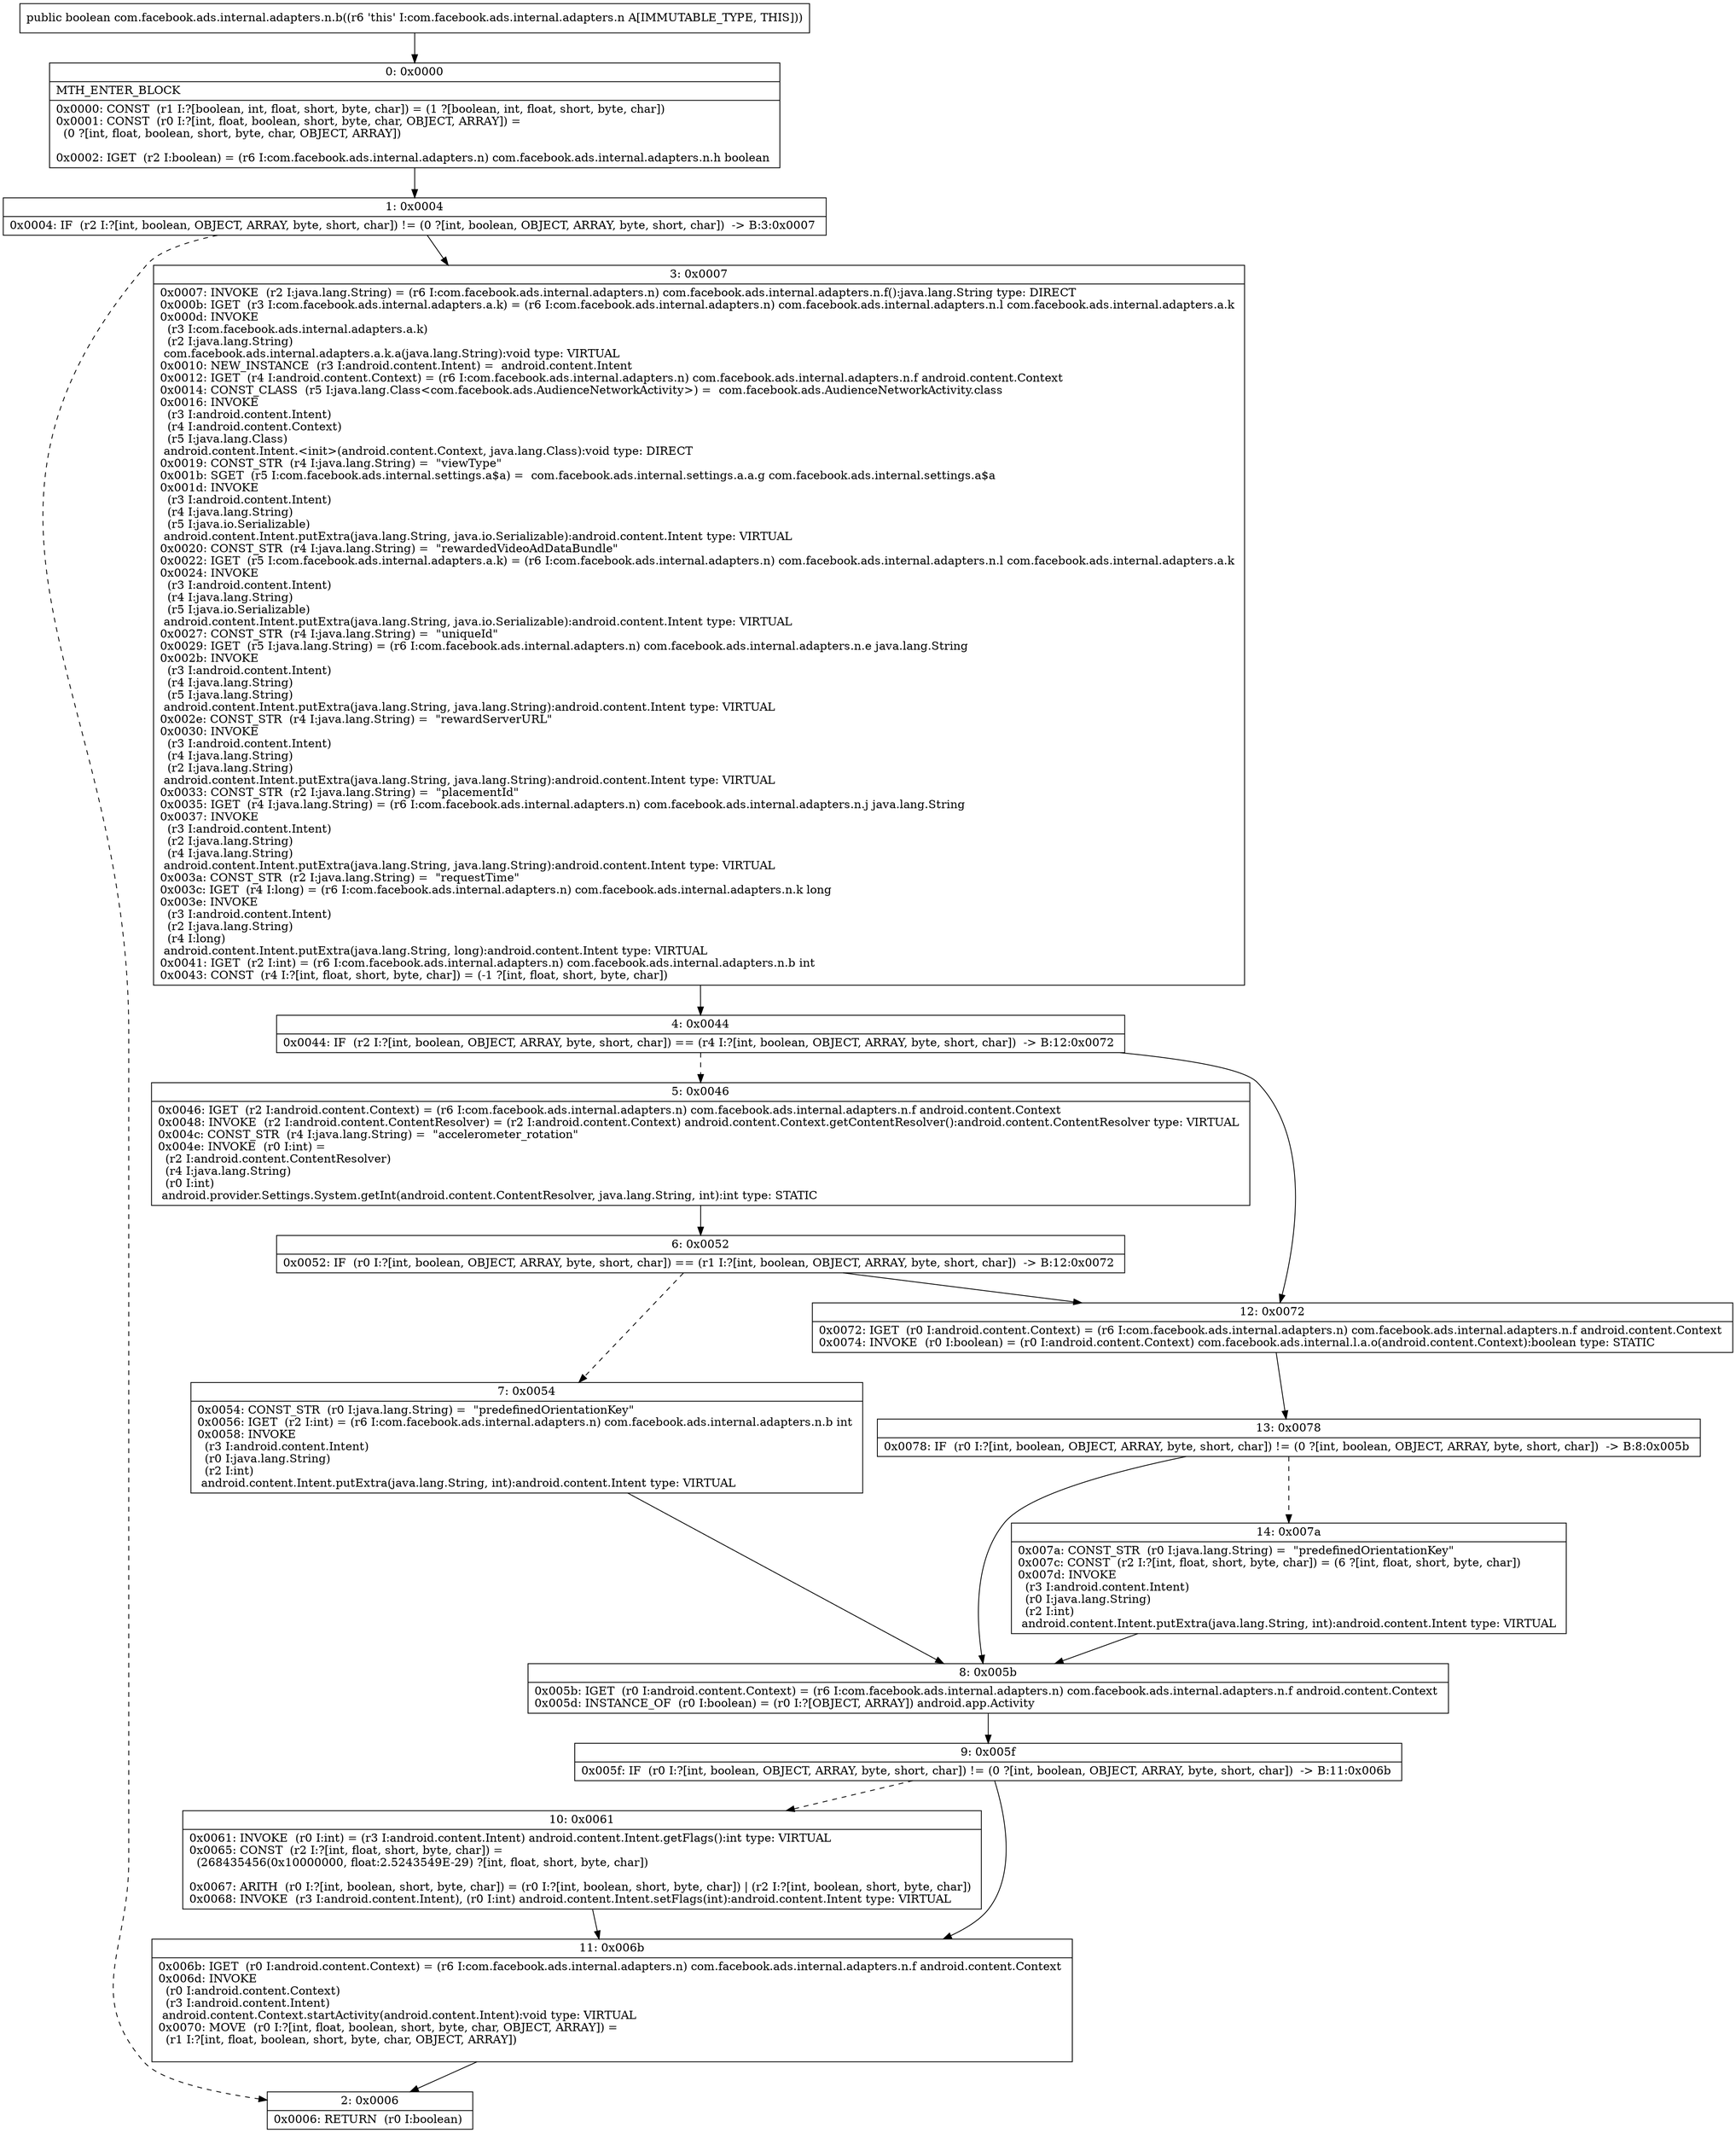 digraph "CFG forcom.facebook.ads.internal.adapters.n.b()Z" {
Node_0 [shape=record,label="{0\:\ 0x0000|MTH_ENTER_BLOCK\l|0x0000: CONST  (r1 I:?[boolean, int, float, short, byte, char]) = (1 ?[boolean, int, float, short, byte, char]) \l0x0001: CONST  (r0 I:?[int, float, boolean, short, byte, char, OBJECT, ARRAY]) = \l  (0 ?[int, float, boolean, short, byte, char, OBJECT, ARRAY])\l \l0x0002: IGET  (r2 I:boolean) = (r6 I:com.facebook.ads.internal.adapters.n) com.facebook.ads.internal.adapters.n.h boolean \l}"];
Node_1 [shape=record,label="{1\:\ 0x0004|0x0004: IF  (r2 I:?[int, boolean, OBJECT, ARRAY, byte, short, char]) != (0 ?[int, boolean, OBJECT, ARRAY, byte, short, char])  \-\> B:3:0x0007 \l}"];
Node_2 [shape=record,label="{2\:\ 0x0006|0x0006: RETURN  (r0 I:boolean) \l}"];
Node_3 [shape=record,label="{3\:\ 0x0007|0x0007: INVOKE  (r2 I:java.lang.String) = (r6 I:com.facebook.ads.internal.adapters.n) com.facebook.ads.internal.adapters.n.f():java.lang.String type: DIRECT \l0x000b: IGET  (r3 I:com.facebook.ads.internal.adapters.a.k) = (r6 I:com.facebook.ads.internal.adapters.n) com.facebook.ads.internal.adapters.n.l com.facebook.ads.internal.adapters.a.k \l0x000d: INVOKE  \l  (r3 I:com.facebook.ads.internal.adapters.a.k)\l  (r2 I:java.lang.String)\l com.facebook.ads.internal.adapters.a.k.a(java.lang.String):void type: VIRTUAL \l0x0010: NEW_INSTANCE  (r3 I:android.content.Intent) =  android.content.Intent \l0x0012: IGET  (r4 I:android.content.Context) = (r6 I:com.facebook.ads.internal.adapters.n) com.facebook.ads.internal.adapters.n.f android.content.Context \l0x0014: CONST_CLASS  (r5 I:java.lang.Class\<com.facebook.ads.AudienceNetworkActivity\>) =  com.facebook.ads.AudienceNetworkActivity.class \l0x0016: INVOKE  \l  (r3 I:android.content.Intent)\l  (r4 I:android.content.Context)\l  (r5 I:java.lang.Class)\l android.content.Intent.\<init\>(android.content.Context, java.lang.Class):void type: DIRECT \l0x0019: CONST_STR  (r4 I:java.lang.String) =  \"viewType\" \l0x001b: SGET  (r5 I:com.facebook.ads.internal.settings.a$a) =  com.facebook.ads.internal.settings.a.a.g com.facebook.ads.internal.settings.a$a \l0x001d: INVOKE  \l  (r3 I:android.content.Intent)\l  (r4 I:java.lang.String)\l  (r5 I:java.io.Serializable)\l android.content.Intent.putExtra(java.lang.String, java.io.Serializable):android.content.Intent type: VIRTUAL \l0x0020: CONST_STR  (r4 I:java.lang.String) =  \"rewardedVideoAdDataBundle\" \l0x0022: IGET  (r5 I:com.facebook.ads.internal.adapters.a.k) = (r6 I:com.facebook.ads.internal.adapters.n) com.facebook.ads.internal.adapters.n.l com.facebook.ads.internal.adapters.a.k \l0x0024: INVOKE  \l  (r3 I:android.content.Intent)\l  (r4 I:java.lang.String)\l  (r5 I:java.io.Serializable)\l android.content.Intent.putExtra(java.lang.String, java.io.Serializable):android.content.Intent type: VIRTUAL \l0x0027: CONST_STR  (r4 I:java.lang.String) =  \"uniqueId\" \l0x0029: IGET  (r5 I:java.lang.String) = (r6 I:com.facebook.ads.internal.adapters.n) com.facebook.ads.internal.adapters.n.e java.lang.String \l0x002b: INVOKE  \l  (r3 I:android.content.Intent)\l  (r4 I:java.lang.String)\l  (r5 I:java.lang.String)\l android.content.Intent.putExtra(java.lang.String, java.lang.String):android.content.Intent type: VIRTUAL \l0x002e: CONST_STR  (r4 I:java.lang.String) =  \"rewardServerURL\" \l0x0030: INVOKE  \l  (r3 I:android.content.Intent)\l  (r4 I:java.lang.String)\l  (r2 I:java.lang.String)\l android.content.Intent.putExtra(java.lang.String, java.lang.String):android.content.Intent type: VIRTUAL \l0x0033: CONST_STR  (r2 I:java.lang.String) =  \"placementId\" \l0x0035: IGET  (r4 I:java.lang.String) = (r6 I:com.facebook.ads.internal.adapters.n) com.facebook.ads.internal.adapters.n.j java.lang.String \l0x0037: INVOKE  \l  (r3 I:android.content.Intent)\l  (r2 I:java.lang.String)\l  (r4 I:java.lang.String)\l android.content.Intent.putExtra(java.lang.String, java.lang.String):android.content.Intent type: VIRTUAL \l0x003a: CONST_STR  (r2 I:java.lang.String) =  \"requestTime\" \l0x003c: IGET  (r4 I:long) = (r6 I:com.facebook.ads.internal.adapters.n) com.facebook.ads.internal.adapters.n.k long \l0x003e: INVOKE  \l  (r3 I:android.content.Intent)\l  (r2 I:java.lang.String)\l  (r4 I:long)\l android.content.Intent.putExtra(java.lang.String, long):android.content.Intent type: VIRTUAL \l0x0041: IGET  (r2 I:int) = (r6 I:com.facebook.ads.internal.adapters.n) com.facebook.ads.internal.adapters.n.b int \l0x0043: CONST  (r4 I:?[int, float, short, byte, char]) = (\-1 ?[int, float, short, byte, char]) \l}"];
Node_4 [shape=record,label="{4\:\ 0x0044|0x0044: IF  (r2 I:?[int, boolean, OBJECT, ARRAY, byte, short, char]) == (r4 I:?[int, boolean, OBJECT, ARRAY, byte, short, char])  \-\> B:12:0x0072 \l}"];
Node_5 [shape=record,label="{5\:\ 0x0046|0x0046: IGET  (r2 I:android.content.Context) = (r6 I:com.facebook.ads.internal.adapters.n) com.facebook.ads.internal.adapters.n.f android.content.Context \l0x0048: INVOKE  (r2 I:android.content.ContentResolver) = (r2 I:android.content.Context) android.content.Context.getContentResolver():android.content.ContentResolver type: VIRTUAL \l0x004c: CONST_STR  (r4 I:java.lang.String) =  \"accelerometer_rotation\" \l0x004e: INVOKE  (r0 I:int) = \l  (r2 I:android.content.ContentResolver)\l  (r4 I:java.lang.String)\l  (r0 I:int)\l android.provider.Settings.System.getInt(android.content.ContentResolver, java.lang.String, int):int type: STATIC \l}"];
Node_6 [shape=record,label="{6\:\ 0x0052|0x0052: IF  (r0 I:?[int, boolean, OBJECT, ARRAY, byte, short, char]) == (r1 I:?[int, boolean, OBJECT, ARRAY, byte, short, char])  \-\> B:12:0x0072 \l}"];
Node_7 [shape=record,label="{7\:\ 0x0054|0x0054: CONST_STR  (r0 I:java.lang.String) =  \"predefinedOrientationKey\" \l0x0056: IGET  (r2 I:int) = (r6 I:com.facebook.ads.internal.adapters.n) com.facebook.ads.internal.adapters.n.b int \l0x0058: INVOKE  \l  (r3 I:android.content.Intent)\l  (r0 I:java.lang.String)\l  (r2 I:int)\l android.content.Intent.putExtra(java.lang.String, int):android.content.Intent type: VIRTUAL \l}"];
Node_8 [shape=record,label="{8\:\ 0x005b|0x005b: IGET  (r0 I:android.content.Context) = (r6 I:com.facebook.ads.internal.adapters.n) com.facebook.ads.internal.adapters.n.f android.content.Context \l0x005d: INSTANCE_OF  (r0 I:boolean) = (r0 I:?[OBJECT, ARRAY]) android.app.Activity \l}"];
Node_9 [shape=record,label="{9\:\ 0x005f|0x005f: IF  (r0 I:?[int, boolean, OBJECT, ARRAY, byte, short, char]) != (0 ?[int, boolean, OBJECT, ARRAY, byte, short, char])  \-\> B:11:0x006b \l}"];
Node_10 [shape=record,label="{10\:\ 0x0061|0x0061: INVOKE  (r0 I:int) = (r3 I:android.content.Intent) android.content.Intent.getFlags():int type: VIRTUAL \l0x0065: CONST  (r2 I:?[int, float, short, byte, char]) = \l  (268435456(0x10000000, float:2.5243549E\-29) ?[int, float, short, byte, char])\l \l0x0067: ARITH  (r0 I:?[int, boolean, short, byte, char]) = (r0 I:?[int, boolean, short, byte, char]) \| (r2 I:?[int, boolean, short, byte, char]) \l0x0068: INVOKE  (r3 I:android.content.Intent), (r0 I:int) android.content.Intent.setFlags(int):android.content.Intent type: VIRTUAL \l}"];
Node_11 [shape=record,label="{11\:\ 0x006b|0x006b: IGET  (r0 I:android.content.Context) = (r6 I:com.facebook.ads.internal.adapters.n) com.facebook.ads.internal.adapters.n.f android.content.Context \l0x006d: INVOKE  \l  (r0 I:android.content.Context)\l  (r3 I:android.content.Intent)\l android.content.Context.startActivity(android.content.Intent):void type: VIRTUAL \l0x0070: MOVE  (r0 I:?[int, float, boolean, short, byte, char, OBJECT, ARRAY]) = \l  (r1 I:?[int, float, boolean, short, byte, char, OBJECT, ARRAY])\l \l}"];
Node_12 [shape=record,label="{12\:\ 0x0072|0x0072: IGET  (r0 I:android.content.Context) = (r6 I:com.facebook.ads.internal.adapters.n) com.facebook.ads.internal.adapters.n.f android.content.Context \l0x0074: INVOKE  (r0 I:boolean) = (r0 I:android.content.Context) com.facebook.ads.internal.l.a.o(android.content.Context):boolean type: STATIC \l}"];
Node_13 [shape=record,label="{13\:\ 0x0078|0x0078: IF  (r0 I:?[int, boolean, OBJECT, ARRAY, byte, short, char]) != (0 ?[int, boolean, OBJECT, ARRAY, byte, short, char])  \-\> B:8:0x005b \l}"];
Node_14 [shape=record,label="{14\:\ 0x007a|0x007a: CONST_STR  (r0 I:java.lang.String) =  \"predefinedOrientationKey\" \l0x007c: CONST  (r2 I:?[int, float, short, byte, char]) = (6 ?[int, float, short, byte, char]) \l0x007d: INVOKE  \l  (r3 I:android.content.Intent)\l  (r0 I:java.lang.String)\l  (r2 I:int)\l android.content.Intent.putExtra(java.lang.String, int):android.content.Intent type: VIRTUAL \l}"];
MethodNode[shape=record,label="{public boolean com.facebook.ads.internal.adapters.n.b((r6 'this' I:com.facebook.ads.internal.adapters.n A[IMMUTABLE_TYPE, THIS])) }"];
MethodNode -> Node_0;
Node_0 -> Node_1;
Node_1 -> Node_2[style=dashed];
Node_1 -> Node_3;
Node_3 -> Node_4;
Node_4 -> Node_5[style=dashed];
Node_4 -> Node_12;
Node_5 -> Node_6;
Node_6 -> Node_7[style=dashed];
Node_6 -> Node_12;
Node_7 -> Node_8;
Node_8 -> Node_9;
Node_9 -> Node_10[style=dashed];
Node_9 -> Node_11;
Node_10 -> Node_11;
Node_11 -> Node_2;
Node_12 -> Node_13;
Node_13 -> Node_8;
Node_13 -> Node_14[style=dashed];
Node_14 -> Node_8;
}

